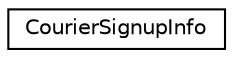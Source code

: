 digraph "Graphical Class Hierarchy"
{
 // LATEX_PDF_SIZE
  edge [fontname="Helvetica",fontsize="10",labelfontname="Helvetica",labelfontsize="10"];
  node [fontname="Helvetica",fontsize="10",shape=record];
  rankdir="LR";
  Node0 [label="CourierSignupInfo",height=0.2,width=0.4,color="black", fillcolor="white", style="filled",URL="$structCourierSignupInfo.html",tooltip=" "];
}
